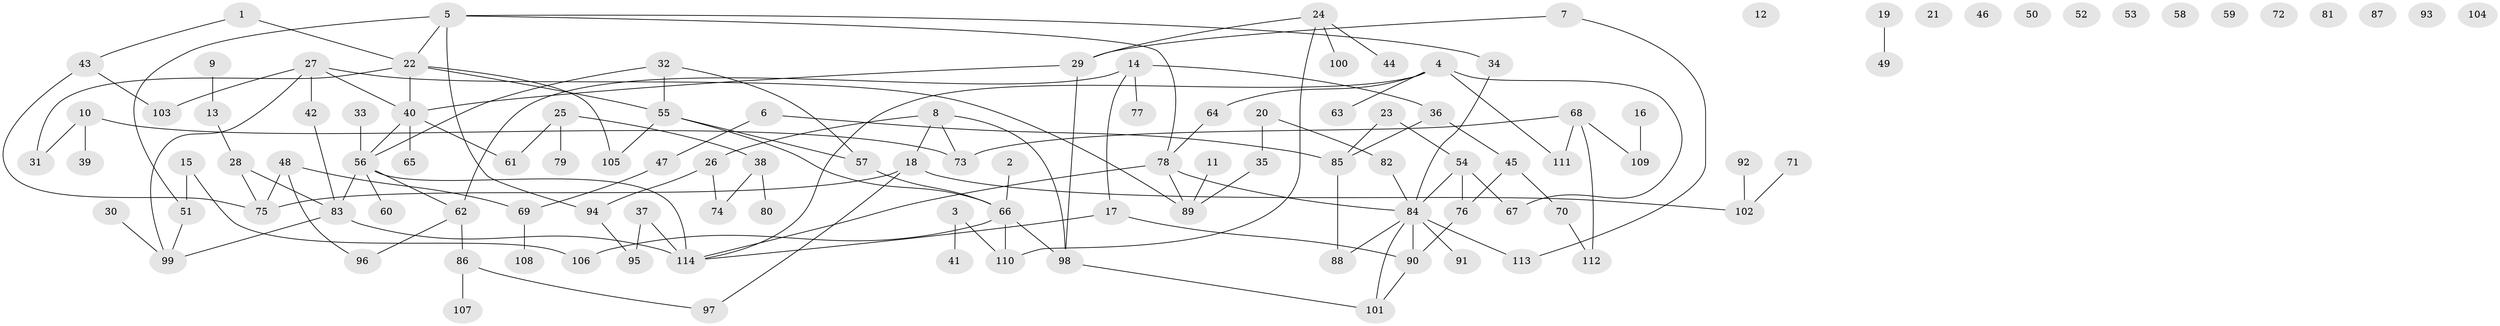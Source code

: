 // Generated by graph-tools (version 1.1) at 2025/40/03/09/25 04:40:34]
// undirected, 114 vertices, 137 edges
graph export_dot {
graph [start="1"]
  node [color=gray90,style=filled];
  1;
  2;
  3;
  4;
  5;
  6;
  7;
  8;
  9;
  10;
  11;
  12;
  13;
  14;
  15;
  16;
  17;
  18;
  19;
  20;
  21;
  22;
  23;
  24;
  25;
  26;
  27;
  28;
  29;
  30;
  31;
  32;
  33;
  34;
  35;
  36;
  37;
  38;
  39;
  40;
  41;
  42;
  43;
  44;
  45;
  46;
  47;
  48;
  49;
  50;
  51;
  52;
  53;
  54;
  55;
  56;
  57;
  58;
  59;
  60;
  61;
  62;
  63;
  64;
  65;
  66;
  67;
  68;
  69;
  70;
  71;
  72;
  73;
  74;
  75;
  76;
  77;
  78;
  79;
  80;
  81;
  82;
  83;
  84;
  85;
  86;
  87;
  88;
  89;
  90;
  91;
  92;
  93;
  94;
  95;
  96;
  97;
  98;
  99;
  100;
  101;
  102;
  103;
  104;
  105;
  106;
  107;
  108;
  109;
  110;
  111;
  112;
  113;
  114;
  1 -- 22;
  1 -- 43;
  2 -- 66;
  3 -- 41;
  3 -- 110;
  4 -- 63;
  4 -- 64;
  4 -- 67;
  4 -- 111;
  4 -- 114;
  5 -- 22;
  5 -- 34;
  5 -- 51;
  5 -- 78;
  5 -- 94;
  6 -- 47;
  6 -- 85;
  7 -- 29;
  7 -- 113;
  8 -- 18;
  8 -- 26;
  8 -- 73;
  8 -- 98;
  9 -- 13;
  10 -- 31;
  10 -- 39;
  10 -- 73;
  11 -- 89;
  13 -- 28;
  14 -- 17;
  14 -- 36;
  14 -- 62;
  14 -- 77;
  15 -- 51;
  15 -- 106;
  16 -- 109;
  17 -- 90;
  17 -- 114;
  18 -- 75;
  18 -- 97;
  18 -- 102;
  19 -- 49;
  20 -- 35;
  20 -- 82;
  22 -- 31;
  22 -- 40;
  22 -- 55;
  22 -- 105;
  23 -- 54;
  23 -- 85;
  24 -- 29;
  24 -- 44;
  24 -- 100;
  24 -- 110;
  25 -- 38;
  25 -- 61;
  25 -- 79;
  26 -- 74;
  26 -- 94;
  27 -- 40;
  27 -- 42;
  27 -- 89;
  27 -- 99;
  27 -- 103;
  28 -- 75;
  28 -- 83;
  29 -- 40;
  29 -- 98;
  30 -- 99;
  32 -- 55;
  32 -- 56;
  32 -- 57;
  33 -- 56;
  34 -- 84;
  35 -- 89;
  36 -- 45;
  36 -- 85;
  37 -- 95;
  37 -- 114;
  38 -- 74;
  38 -- 80;
  40 -- 56;
  40 -- 61;
  40 -- 65;
  42 -- 83;
  43 -- 75;
  43 -- 103;
  45 -- 70;
  45 -- 76;
  47 -- 69;
  48 -- 69;
  48 -- 75;
  48 -- 96;
  51 -- 99;
  54 -- 67;
  54 -- 76;
  54 -- 84;
  55 -- 57;
  55 -- 66;
  55 -- 105;
  56 -- 60;
  56 -- 62;
  56 -- 83;
  56 -- 114;
  57 -- 66;
  62 -- 86;
  62 -- 96;
  64 -- 78;
  66 -- 98;
  66 -- 106;
  66 -- 110;
  68 -- 73;
  68 -- 109;
  68 -- 111;
  68 -- 112;
  69 -- 108;
  70 -- 112;
  71 -- 102;
  76 -- 90;
  78 -- 84;
  78 -- 89;
  78 -- 114;
  82 -- 84;
  83 -- 99;
  83 -- 114;
  84 -- 88;
  84 -- 90;
  84 -- 91;
  84 -- 101;
  84 -- 113;
  85 -- 88;
  86 -- 97;
  86 -- 107;
  90 -- 101;
  92 -- 102;
  94 -- 95;
  98 -- 101;
}
